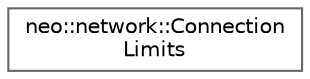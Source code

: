 digraph "Graphical Class Hierarchy"
{
 // LATEX_PDF_SIZE
  bgcolor="transparent";
  edge [fontname=Helvetica,fontsize=10,labelfontname=Helvetica,labelfontsize=10];
  node [fontname=Helvetica,fontsize=10,shape=box,height=0.2,width=0.4];
  rankdir="LR";
  Node0 [id="Node000000",label="neo::network::Connection\lLimits",height=0.2,width=0.4,color="grey40", fillcolor="white", style="filled",URL="$classneo_1_1network_1_1_connection_limits.html",tooltip="Connection limits manager."];
}
